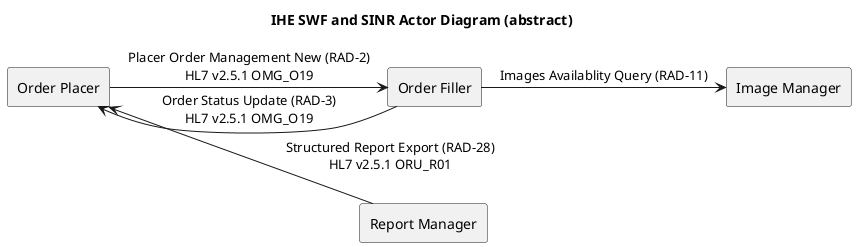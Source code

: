 @startuml

title "IHE SWF and SINR Actor Diagram (abstract)"

agent "Order Placer" as Placer
agent "Order Filler" as Filler
agent "Image Manager" as dicom
agent "Report Manager" as oru

dicom -d[hidden]- oru

Placer -r-> Filler: Placer Order Management New (RAD-2)\nHL7 v2.5.1 OMG_O19
Filler -r-> dicom: Images Availablity Query (RAD-11)
Filler -l-> Placer: Order Status Update (RAD-3)\nHL7 v2.5.1 OMG_O19

oru -l-> Placer: Structured Report Export (RAD-28)\nHL7 v2.5.1 ORU_R01

@enduml
